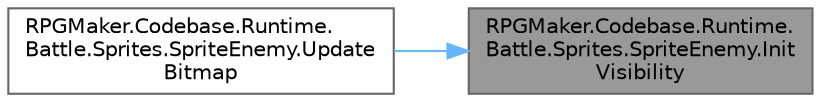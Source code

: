 digraph "RPGMaker.Codebase.Runtime.Battle.Sprites.SpriteEnemy.InitVisibility"
{
 // LATEX_PDF_SIZE
  bgcolor="transparent";
  edge [fontname=Helvetica,fontsize=10,labelfontname=Helvetica,labelfontsize=10];
  node [fontname=Helvetica,fontsize=10,shape=box,height=0.2,width=0.4];
  rankdir="RL";
  Node1 [id="Node000001",label="RPGMaker.Codebase.Runtime.\lBattle.Sprites.SpriteEnemy.Init\lVisibility",height=0.2,width=0.4,color="gray40", fillcolor="grey60", style="filled", fontcolor="black",tooltip="😁 表示状態を初期化"];
  Node1 -> Node2 [id="edge1_Node000001_Node000002",dir="back",color="steelblue1",style="solid",tooltip=" "];
  Node2 [id="Node000002",label="RPGMaker.Codebase.Runtime.\lBattle.Sprites.SpriteEnemy.Update\lBitmap",height=0.2,width=0.4,color="grey40", fillcolor="white", style="filled",URL="$d3/d60/class_r_p_g_maker_1_1_codebase_1_1_runtime_1_1_battle_1_1_sprites_1_1_sprite_enemy.html#a36c0da070699d22220c437ef4e1397b1",tooltip="😁 画像のアップデート"];
}
